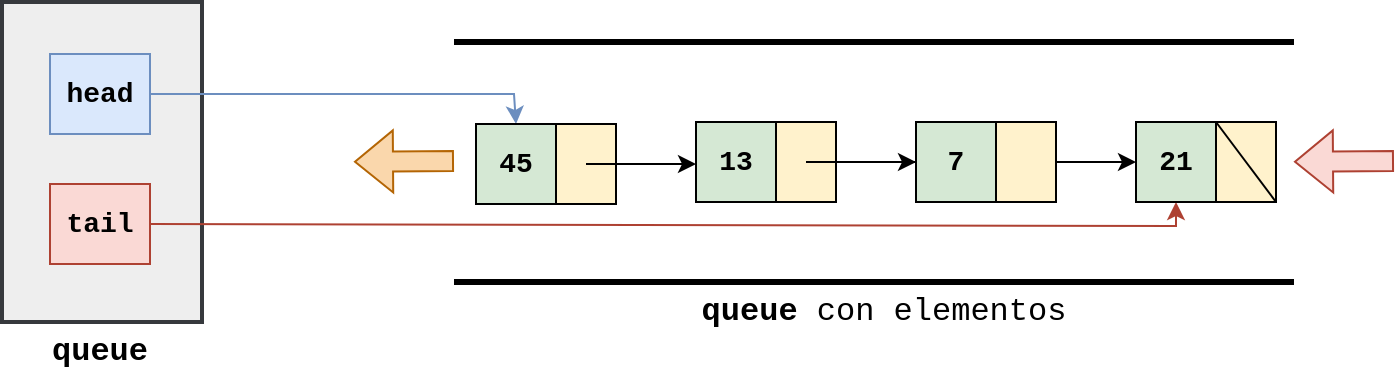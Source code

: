 <mxfile version="24.6.4" type="device">
  <diagram name="Página-1" id="jQoiph2c1nl-3ZJ2nl2n">
    <mxGraphModel dx="880" dy="532" grid="1" gridSize="10" guides="1" tooltips="1" connect="1" arrows="1" fold="1" page="1" pageScale="1" pageWidth="827" pageHeight="1169" math="0" shadow="0">
      <root>
        <mxCell id="0" />
        <mxCell id="1" parent="0" />
        <mxCell id="4NPdk0kOYlMQ01f3NqF2-1" value="" style="rounded=0;whiteSpace=wrap;html=1;fillColor=#eeeeee;strokeColor=#36393D;strokeWidth=2;" parent="1" vertex="1">
          <mxGeometry x="14" y="300" width="100" height="160" as="geometry" />
        </mxCell>
        <mxCell id="4NPdk0kOYlMQ01f3NqF2-2" value="&lt;font style=&quot;font-size: 14px;&quot; face=&quot;Courier New&quot;&gt;&lt;b&gt;head&lt;/b&gt;&lt;/font&gt;" style="rounded=0;whiteSpace=wrap;html=1;fillColor=#dae8fc;strokeColor=#6C8EBF;" parent="1" vertex="1">
          <mxGeometry x="38" y="326" width="50" height="40" as="geometry" />
        </mxCell>
        <mxCell id="4NPdk0kOYlMQ01f3NqF2-3" value="" style="endArrow=classic;html=1;rounded=0;exitX=1;exitY=0.5;exitDx=0;exitDy=0;strokeColor=#6C8EBF;entryX=0.5;entryY=0;entryDx=0;entryDy=0;" parent="1" source="4NPdk0kOYlMQ01f3NqF2-2" target="2xpwIaW9wIILZc-tep5X-3" edge="1">
          <mxGeometry width="50" height="50" relative="1" as="geometry">
            <mxPoint x="260" y="466" as="sourcePoint" />
            <mxPoint x="270.0" y="356.0" as="targetPoint" />
            <Array as="points">
              <mxPoint x="270" y="346" />
            </Array>
          </mxGeometry>
        </mxCell>
        <mxCell id="4NPdk0kOYlMQ01f3NqF2-4" value="&lt;font style=&quot;font-size: 16px;&quot; face=&quot;Courier New&quot;&gt;&lt;b&gt;queue&lt;/b&gt;&lt;/font&gt;" style="text;html=1;align=center;verticalAlign=middle;whiteSpace=wrap;rounded=0;" parent="1" vertex="1">
          <mxGeometry x="33" y="460" width="60" height="30" as="geometry" />
        </mxCell>
        <mxCell id="4NPdk0kOYlMQ01f3NqF2-5" value="&lt;font style=&quot;font-size: 14px;&quot; face=&quot;Courier New&quot;&gt;&lt;b&gt;tail&lt;/b&gt;&lt;/font&gt;" style="rounded=0;whiteSpace=wrap;html=1;fillColor=#fad9d5;strokeColor=#ae4132;" parent="1" vertex="1">
          <mxGeometry x="38" y="391" width="50" height="40" as="geometry" />
        </mxCell>
        <mxCell id="4NPdk0kOYlMQ01f3NqF2-6" value="" style="endArrow=classic;html=1;rounded=0;exitX=1;exitY=0.5;exitDx=0;exitDy=0;strokeColor=#AE4132;entryX=0.5;entryY=1;entryDx=0;entryDy=0;" parent="1" source="4NPdk0kOYlMQ01f3NqF2-5" target="dIiA_UYw8xMWs0kPRB91-7" edge="1">
          <mxGeometry width="50" height="50" relative="1" as="geometry">
            <mxPoint x="260" y="531" as="sourcePoint" />
            <mxPoint x="600" y="400" as="targetPoint" />
            <Array as="points">
              <mxPoint x="601" y="412" />
            </Array>
          </mxGeometry>
        </mxCell>
        <mxCell id="oF1Zj8_PvMBWOIYjncnU-1" value="" style="endArrow=none;html=1;rounded=0;strokeWidth=3;" parent="1" edge="1">
          <mxGeometry width="50" height="50" relative="1" as="geometry">
            <mxPoint x="240" y="320" as="sourcePoint" />
            <mxPoint x="660" y="320" as="targetPoint" />
          </mxGeometry>
        </mxCell>
        <mxCell id="oF1Zj8_PvMBWOIYjncnU-2" value="" style="endArrow=none;html=1;rounded=0;strokeWidth=3;" parent="1" edge="1">
          <mxGeometry width="50" height="50" relative="1" as="geometry">
            <mxPoint x="240" y="440" as="sourcePoint" />
            <mxPoint x="660" y="440" as="targetPoint" />
          </mxGeometry>
        </mxCell>
        <mxCell id="b7brVbxsaKchSIfCvL-Y-2" value="&lt;font style=&quot;font-size: 16px;&quot; face=&quot;Courier New&quot;&gt;&lt;b&gt;queue &lt;/b&gt;con elementos&lt;/font&gt;" style="text;html=1;align=center;verticalAlign=middle;whiteSpace=wrap;rounded=0;" parent="1" vertex="1">
          <mxGeometry x="350" y="440" width="210" height="30" as="geometry" />
        </mxCell>
        <mxCell id="dIiA_UYw8xMWs0kPRB91-1" value="&lt;font face=&quot;Courier New&quot;&gt;&lt;span style=&quot;font-size: 14px;&quot;&gt;&lt;b&gt;13&lt;/b&gt;&lt;/span&gt;&lt;/font&gt;" style="rounded=0;whiteSpace=wrap;html=1;fillColor=#d5e8d4;strokeColor=#000000;" parent="1" vertex="1">
          <mxGeometry x="361" y="360" width="40" height="40" as="geometry" />
        </mxCell>
        <mxCell id="2xpwIaW9wIILZc-tep5X-2" value="" style="edgeStyle=orthogonalEdgeStyle;rounded=0;orthogonalLoop=1;jettySize=auto;html=1;" parent="1" source="dIiA_UYw8xMWs0kPRB91-2" target="2xpwIaW9wIILZc-tep5X-1" edge="1">
          <mxGeometry relative="1" as="geometry" />
        </mxCell>
        <mxCell id="dIiA_UYw8xMWs0kPRB91-2" value="" style="rounded=0;whiteSpace=wrap;html=1;fillColor=#fff2cc;strokeColor=#000000;" parent="1" vertex="1">
          <mxGeometry x="401" y="360" width="30" height="40" as="geometry" />
        </mxCell>
        <mxCell id="dIiA_UYw8xMWs0kPRB91-3" value="" style="endArrow=classic;html=1;rounded=0;" parent="1" edge="1">
          <mxGeometry width="50" height="50" relative="1" as="geometry">
            <mxPoint x="416" y="380" as="sourcePoint" />
            <mxPoint x="471" y="380" as="targetPoint" />
          </mxGeometry>
        </mxCell>
        <mxCell id="dIiA_UYw8xMWs0kPRB91-4" value="&lt;font face=&quot;Courier New&quot;&gt;&lt;span style=&quot;font-size: 14px;&quot;&gt;&lt;b&gt;7&lt;/b&gt;&lt;/span&gt;&lt;/font&gt;" style="rounded=0;whiteSpace=wrap;html=1;fillColor=#d5e8d4;strokeColor=#000000;" parent="1" vertex="1">
          <mxGeometry x="471" y="360" width="40" height="40" as="geometry" />
        </mxCell>
        <mxCell id="dIiA_UYw8xMWs0kPRB91-5" value="" style="rounded=0;whiteSpace=wrap;html=1;fillColor=#fff2cc;strokeColor=#000000;" parent="1" vertex="1">
          <mxGeometry x="511" y="360" width="30" height="40" as="geometry" />
        </mxCell>
        <mxCell id="dIiA_UYw8xMWs0kPRB91-6" value="" style="endArrow=classic;html=1;rounded=0;" parent="1" edge="1">
          <mxGeometry width="50" height="50" relative="1" as="geometry">
            <mxPoint x="526" y="380" as="sourcePoint" />
            <mxPoint x="581" y="380" as="targetPoint" />
          </mxGeometry>
        </mxCell>
        <mxCell id="dIiA_UYw8xMWs0kPRB91-7" value="&lt;font face=&quot;Courier New&quot;&gt;&lt;span style=&quot;font-size: 14px;&quot;&gt;&lt;b&gt;21&lt;/b&gt;&lt;/span&gt;&lt;/font&gt;" style="rounded=0;whiteSpace=wrap;html=1;fillColor=#d5e8d4;strokeColor=#000000;" parent="1" vertex="1">
          <mxGeometry x="581" y="360" width="40" height="40" as="geometry" />
        </mxCell>
        <mxCell id="dIiA_UYw8xMWs0kPRB91-8" value="" style="rounded=0;whiteSpace=wrap;html=1;fillColor=#fff2cc;strokeColor=#000000;" parent="1" vertex="1">
          <mxGeometry x="621" y="360" width="30" height="40" as="geometry" />
        </mxCell>
        <mxCell id="dIiA_UYw8xMWs0kPRB91-12" value="" style="endArrow=none;html=1;rounded=0;exitX=1;exitY=1;exitDx=0;exitDy=0;entryX=1;entryY=0;entryDx=0;entryDy=0;" parent="1" source="dIiA_UYw8xMWs0kPRB91-8" target="dIiA_UYw8xMWs0kPRB91-7" edge="1">
          <mxGeometry width="50" height="50" relative="1" as="geometry">
            <mxPoint x="411" y="540" as="sourcePoint" />
            <mxPoint x="461" y="490" as="targetPoint" />
          </mxGeometry>
        </mxCell>
        <mxCell id="dIiA_UYw8xMWs0kPRB91-13" value="" style="shape=flexArrow;endArrow=classic;html=1;rounded=0;fillColor=#fad7ac;strokeColor=#b46504;" parent="1" edge="1">
          <mxGeometry width="50" height="50" relative="1" as="geometry">
            <mxPoint x="240" y="379.5" as="sourcePoint" />
            <mxPoint x="190" y="379.84" as="targetPoint" />
          </mxGeometry>
        </mxCell>
        <mxCell id="dIiA_UYw8xMWs0kPRB91-14" value="" style="shape=flexArrow;endArrow=classic;html=1;rounded=0;fillColor=#fad9d5;strokeColor=#ae4132;" parent="1" edge="1">
          <mxGeometry width="50" height="50" relative="1" as="geometry">
            <mxPoint x="710" y="379.5" as="sourcePoint" />
            <mxPoint x="660" y="379.84" as="targetPoint" />
          </mxGeometry>
        </mxCell>
        <mxCell id="2xpwIaW9wIILZc-tep5X-1" value="" style="rounded=0;whiteSpace=wrap;html=1;fillColor=#fff2cc;strokeColor=#000000;" parent="1" vertex="1">
          <mxGeometry x="511" y="360" width="30" height="40" as="geometry" />
        </mxCell>
        <mxCell id="2xpwIaW9wIILZc-tep5X-3" value="&lt;font face=&quot;Courier New&quot;&gt;&lt;span style=&quot;font-size: 14px;&quot;&gt;&lt;b&gt;45&lt;/b&gt;&lt;/span&gt;&lt;/font&gt;" style="rounded=0;whiteSpace=wrap;html=1;fillColor=#d5e8d4;strokeColor=#000000;" parent="1" vertex="1">
          <mxGeometry x="251" y="361" width="40" height="40" as="geometry" />
        </mxCell>
        <mxCell id="2xpwIaW9wIILZc-tep5X-4" value="" style="rounded=0;whiteSpace=wrap;html=1;fillColor=#fff2cc;strokeColor=#000000;" parent="1" vertex="1">
          <mxGeometry x="291" y="361" width="30" height="40" as="geometry" />
        </mxCell>
        <mxCell id="2xpwIaW9wIILZc-tep5X-5" value="" style="endArrow=classic;html=1;rounded=0;" parent="1" edge="1">
          <mxGeometry width="50" height="50" relative="1" as="geometry">
            <mxPoint x="306" y="381" as="sourcePoint" />
            <mxPoint x="361" y="381" as="targetPoint" />
          </mxGeometry>
        </mxCell>
      </root>
    </mxGraphModel>
  </diagram>
</mxfile>
